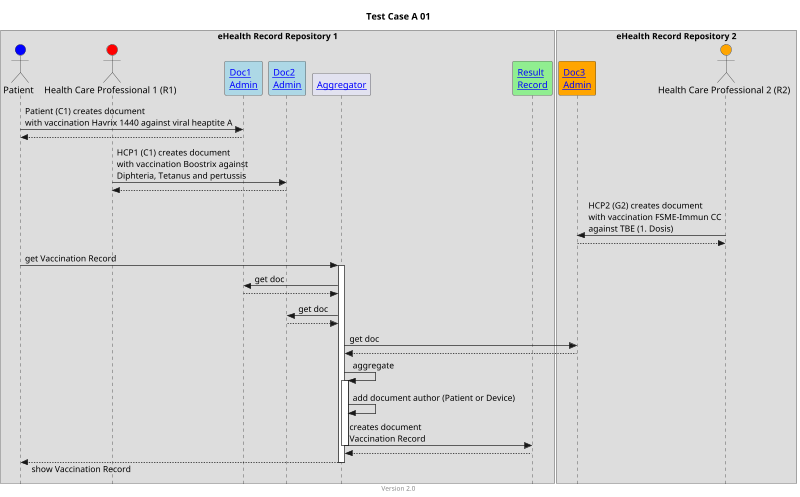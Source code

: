 @startuml
title Test Case A 01
footer Version 2.0
skinparam responseMessageBelowArrow true
skinparam style strictuml
scale max 800 width


box "eHealth Record Repository 1"
actor "Patient" as PAT #blue
actor "Health Care Professional 1 (R1)" as HCP1_C1 #red
participant "[[Bundle-A-D1-P-C1.html Doc1\nAdmin]]" as Doc1 #lightblue
participant "[[Bundle-A-D2-HCP1-C1.html Doc2\nAdmin]]" as Doc2 #lightblue
participant "[[aggregator.html Aggregator]]" as AGG
participant "[[Bundle-RDA01.html Result\nRecord]]" as RES #lightgreen
end box

box "eHealth Record Repository 2"
participant "[[Bundle-A-D3-HCP2-C2.html Doc3\nAdmin]]" as Doc3 #orange
actor "Health Care Professional 2 (R2)" as HCP2_C2 #orange
end box

PAT -> Doc1: Patient (C1) creates document\nwith vaccination Havrix 1440 against viral heaptite A
PAT <-- Doc1

HCP1_C1 -> Doc2: HCP1 (C1) creates document\nwith vaccination Boostrix against\nDiphteria, Tetanus and pertussis
HCP1_C1 <-- Doc2

HCP2_C2 -> Doc3: HCP2 (G2) creates document\nwith vaccination FSME-Immun CC\nagainst TBE (1. Dosis)
HCP2_C2 <-- Doc3:

PAT -> AGG: get Vaccination Record
activate AGG
AGG -> Doc1: get doc
AGG <-- Doc1
AGG -> Doc2: get doc
AGG <-- Doc2
AGG -> Doc3: get doc
AGG <-- Doc3

AGG -> AGG: aggregate
activate AGG
AGG -> AGG: add document author (Patient or Device)
AGG -> RES: creates document\nVaccination Record 
deactivate AGG
AGG <-- RES
PAT <-- AGG: show Vaccination Record
deactivate AGG


@enduml
